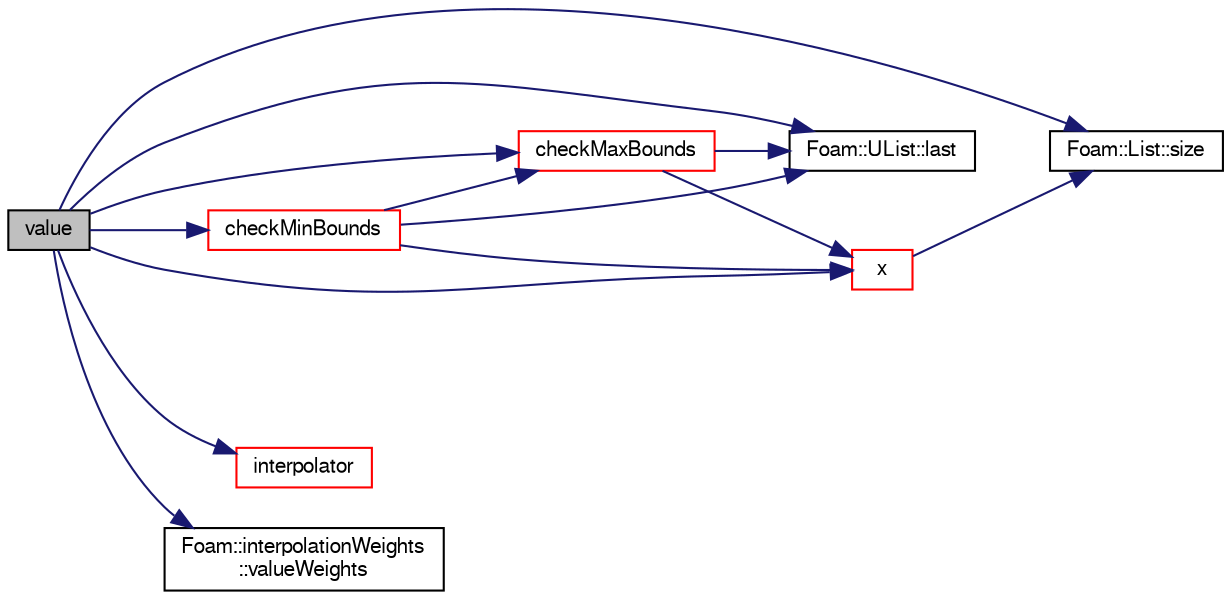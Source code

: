 digraph "value"
{
  bgcolor="transparent";
  edge [fontname="FreeSans",fontsize="10",labelfontname="FreeSans",labelfontsize="10"];
  node [fontname="FreeSans",fontsize="10",shape=record];
  rankdir="LR";
  Node1599 [label="value",height=0.2,width=0.4,color="black", fillcolor="grey75", style="filled", fontcolor="black"];
  Node1599 -> Node1600 [color="midnightblue",fontsize="10",style="solid",fontname="FreeSans"];
  Node1600 [label="checkMaxBounds",height=0.2,width=0.4,color="red",URL="$a27674.html#a46729cd8c6dd2de0690628460cf0fe63",tooltip="Check maximum table bounds. "];
  Node1600 -> Node1649 [color="midnightblue",fontsize="10",style="solid",fontname="FreeSans"];
  Node1649 [label="Foam::UList::last",height=0.2,width=0.4,color="black",URL="$a25698.html#aef07c02ea1c27bdb5906043b399e0ff0",tooltip="Return the last element of the list. "];
  Node1600 -> Node1650 [color="midnightblue",fontsize="10",style="solid",fontname="FreeSans"];
  Node1650 [label="x",height=0.2,width=0.4,color="red",URL="$a27674.html#a45022221b6057ac543e29ea3904cf4f7",tooltip="Return the reference values. "];
  Node1650 -> Node1651 [color="midnightblue",fontsize="10",style="solid",fontname="FreeSans"];
  Node1651 [label="Foam::List::size",height=0.2,width=0.4,color="black",URL="$a25694.html#a8a5f6fa29bd4b500caf186f60245b384",tooltip="Override size to be inconsistent with allocated storage. "];
  Node1599 -> Node1653 [color="midnightblue",fontsize="10",style="solid",fontname="FreeSans"];
  Node1653 [label="checkMinBounds",height=0.2,width=0.4,color="red",URL="$a27674.html#a2f0b039a9be7e07b90bfb1588d15a35e",tooltip="Check minimum table bounds. "];
  Node1653 -> Node1600 [color="midnightblue",fontsize="10",style="solid",fontname="FreeSans"];
  Node1653 -> Node1649 [color="midnightblue",fontsize="10",style="solid",fontname="FreeSans"];
  Node1653 -> Node1650 [color="midnightblue",fontsize="10",style="solid",fontname="FreeSans"];
  Node1599 -> Node1654 [color="midnightblue",fontsize="10",style="solid",fontname="FreeSans"];
  Node1654 [label="interpolator",height=0.2,width=0.4,color="red",URL="$a27674.html#a2053e0e9309c1a8a3ddd4d380c4cdcea",tooltip="Return (demand driven) interpolator. "];
  Node1599 -> Node1649 [color="midnightblue",fontsize="10",style="solid",fontname="FreeSans"];
  Node1599 -> Node1651 [color="midnightblue",fontsize="10",style="solid",fontname="FreeSans"];
  Node1599 -> Node1656 [color="midnightblue",fontsize="10",style="solid",fontname="FreeSans"];
  Node1656 [label="Foam::interpolationWeights\l::valueWeights",height=0.2,width=0.4,color="black",URL="$a26750.html#a7dc1a6bf7ee305e73eb3aacb561165be",tooltip="Calculate weights and indices to calculate t from samples. "];
  Node1599 -> Node1650 [color="midnightblue",fontsize="10",style="solid",fontname="FreeSans"];
}

